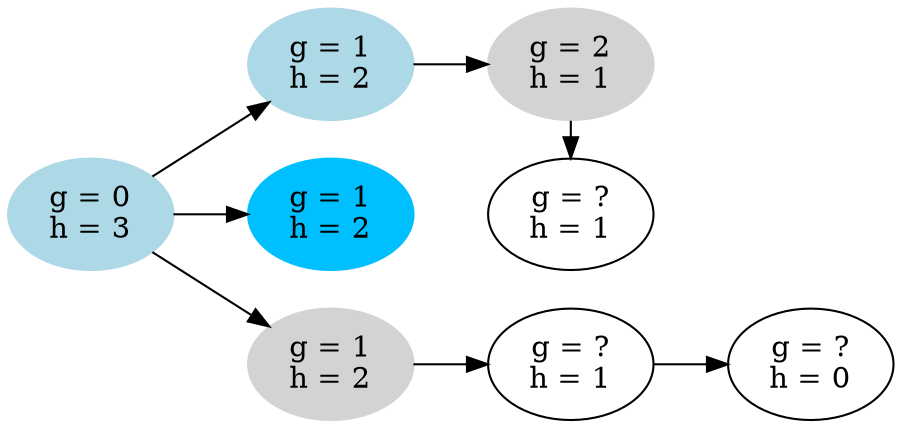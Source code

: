 digraph G {
    rankdir=LR;
    { A [ label = "g = 0\nh = 3", style = filled, color = lightblue ] }
    { rank = same; B [ label = "g = 1\nh = 2", style = filled, color = lightblue ]; C [ label = "g = 1\nh = 2", style = filled, color = deepskyblue1 ]; D [ label = "g = 1\nh = 2", style = filled, color = lightgrey ] }
    { rank = same; E [ label = "g = 2\nh = 1", style = filled, color = lightgrey ]; F [ label = "g = \?\nh = 1" ]; G [ label = "g = \?\nh = 1" ] }
    { H  [ label = "g = \?\nh = 0" ] }
    A -> { B C D }
    B -> E
    E -> F
    D -> G
    G -> H
}
